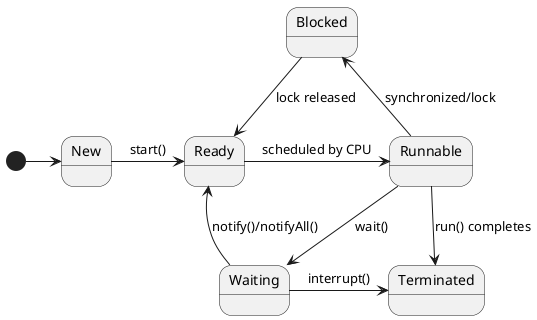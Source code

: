 @startuml
[*] -> New
New -> Ready : start()
Ready -> Runnable : scheduled by CPU
Blocked <- Runnable: synchronized/lock
Blocked --> Ready : lock released
Runnable --> Waiting : wait()
Waiting -> Ready : notify()/notifyAll()
Waiting -> Terminated : interrupt()
'Runnable --> TimedWaiting : sleep()/wait(long)
'TimedWaiting -> Ready : time elapsed
'TimedWaiting -> Terminated : interrupt()
Runnable -> Terminated : run() completes
@enduml
